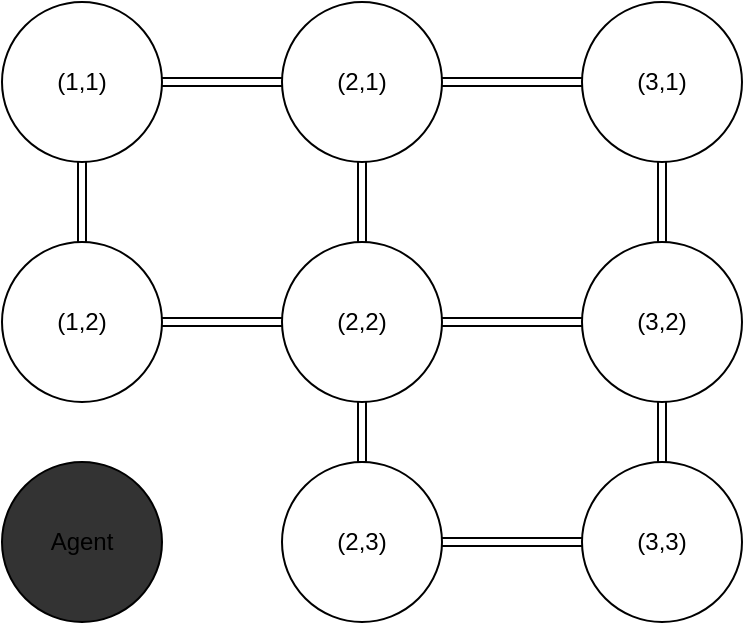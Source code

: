 <mxfile version="18.1.2" type="device"><diagram id="CdpkJ6mwwUgEgj9UtVcI" name="Page-1"><mxGraphModel dx="868" dy="403" grid="1" gridSize="10" guides="1" tooltips="1" connect="1" arrows="1" fold="1" page="1" pageScale="1" pageWidth="850" pageHeight="1100" math="0" shadow="0"><root><mxCell id="0"/><mxCell id="1" parent="0"/><mxCell id="p5XrgFlf0A44gq8CAXLe-15" style="edgeStyle=none;shape=link;rounded=0;orthogonalLoop=1;jettySize=auto;html=1;exitX=0.5;exitY=0;exitDx=0;exitDy=0;entryX=0.5;entryY=1;entryDx=0;entryDy=0;" edge="1" parent="1" source="p5XrgFlf0A44gq8CAXLe-1" target="p5XrgFlf0A44gq8CAXLe-3"><mxGeometry relative="1" as="geometry"/></mxCell><mxCell id="p5XrgFlf0A44gq8CAXLe-1" value="(2,2)" style="ellipse;whiteSpace=wrap;html=1;" vertex="1" parent="1"><mxGeometry x="360" y="200" width="80" height="80" as="geometry"/></mxCell><mxCell id="p5XrgFlf0A44gq8CAXLe-17" style="edgeStyle=none;shape=link;rounded=0;orthogonalLoop=1;jettySize=auto;html=1;entryX=0;entryY=0.5;entryDx=0;entryDy=0;" edge="1" parent="1" source="p5XrgFlf0A44gq8CAXLe-2" target="p5XrgFlf0A44gq8CAXLe-1"><mxGeometry relative="1" as="geometry"/></mxCell><mxCell id="p5XrgFlf0A44gq8CAXLe-19" style="edgeStyle=none;shape=link;rounded=0;orthogonalLoop=1;jettySize=auto;html=1;entryX=0.5;entryY=1;entryDx=0;entryDy=0;" edge="1" parent="1" source="p5XrgFlf0A44gq8CAXLe-2" target="p5XrgFlf0A44gq8CAXLe-4"><mxGeometry relative="1" as="geometry"/></mxCell><mxCell id="p5XrgFlf0A44gq8CAXLe-2" value="(1,2)" style="ellipse;whiteSpace=wrap;html=1;" vertex="1" parent="1"><mxGeometry x="220" y="200" width="80" height="80" as="geometry"/></mxCell><mxCell id="p5XrgFlf0A44gq8CAXLe-11" style="edgeStyle=none;shape=link;rounded=0;orthogonalLoop=1;jettySize=auto;html=1;exitX=1;exitY=0.5;exitDx=0;exitDy=0;" edge="1" parent="1" source="p5XrgFlf0A44gq8CAXLe-3" target="p5XrgFlf0A44gq8CAXLe-5"><mxGeometry relative="1" as="geometry"/></mxCell><mxCell id="p5XrgFlf0A44gq8CAXLe-3" value="(2,1)" style="ellipse;whiteSpace=wrap;html=1;" vertex="1" parent="1"><mxGeometry x="360" y="80" width="80" height="80" as="geometry"/></mxCell><mxCell id="p5XrgFlf0A44gq8CAXLe-10" style="rounded=0;orthogonalLoop=1;jettySize=auto;html=1;shape=link;" edge="1" parent="1" source="p5XrgFlf0A44gq8CAXLe-4" target="p5XrgFlf0A44gq8CAXLe-3"><mxGeometry relative="1" as="geometry"/></mxCell><mxCell id="p5XrgFlf0A44gq8CAXLe-4" value="(1,1)" style="ellipse;whiteSpace=wrap;html=1;" vertex="1" parent="1"><mxGeometry x="220" y="80" width="80" height="80" as="geometry"/></mxCell><mxCell id="p5XrgFlf0A44gq8CAXLe-12" style="edgeStyle=none;shape=link;rounded=0;orthogonalLoop=1;jettySize=auto;html=1;" edge="1" parent="1" source="p5XrgFlf0A44gq8CAXLe-5" target="p5XrgFlf0A44gq8CAXLe-6"><mxGeometry relative="1" as="geometry"/></mxCell><mxCell id="p5XrgFlf0A44gq8CAXLe-5" value="(3,1)" style="ellipse;whiteSpace=wrap;html=1;" vertex="1" parent="1"><mxGeometry x="510" y="80" width="80" height="80" as="geometry"/></mxCell><mxCell id="p5XrgFlf0A44gq8CAXLe-13" style="edgeStyle=none;shape=link;rounded=0;orthogonalLoop=1;jettySize=auto;html=1;exitX=0.5;exitY=1;exitDx=0;exitDy=0;entryX=0.5;entryY=0;entryDx=0;entryDy=0;" edge="1" parent="1" source="p5XrgFlf0A44gq8CAXLe-6" target="p5XrgFlf0A44gq8CAXLe-9"><mxGeometry relative="1" as="geometry"/></mxCell><mxCell id="p5XrgFlf0A44gq8CAXLe-14" style="edgeStyle=none;shape=link;rounded=0;orthogonalLoop=1;jettySize=auto;html=1;entryX=1;entryY=0.5;entryDx=0;entryDy=0;" edge="1" parent="1" source="p5XrgFlf0A44gq8CAXLe-6" target="p5XrgFlf0A44gq8CAXLe-1"><mxGeometry relative="1" as="geometry"/></mxCell><mxCell id="p5XrgFlf0A44gq8CAXLe-6" value="(3,2)" style="ellipse;whiteSpace=wrap;html=1;" vertex="1" parent="1"><mxGeometry x="510" y="200" width="80" height="80" as="geometry"/></mxCell><mxCell id="p5XrgFlf0A44gq8CAXLe-7" value="Agent" style="ellipse;whiteSpace=wrap;html=1;fillColor=#333333;" vertex="1" parent="1"><mxGeometry x="220" y="310" width="80" height="80" as="geometry"/></mxCell><mxCell id="p5XrgFlf0A44gq8CAXLe-21" style="edgeStyle=none;shape=link;rounded=0;orthogonalLoop=1;jettySize=auto;html=1;" edge="1" parent="1" source="p5XrgFlf0A44gq8CAXLe-8" target="p5XrgFlf0A44gq8CAXLe-1"><mxGeometry relative="1" as="geometry"/></mxCell><mxCell id="p5XrgFlf0A44gq8CAXLe-8" value="(2,3)" style="ellipse;whiteSpace=wrap;html=1;" vertex="1" parent="1"><mxGeometry x="360" y="310" width="80" height="80" as="geometry"/></mxCell><mxCell id="p5XrgFlf0A44gq8CAXLe-16" style="edgeStyle=none;shape=link;rounded=0;orthogonalLoop=1;jettySize=auto;html=1;exitX=0;exitY=0.5;exitDx=0;exitDy=0;" edge="1" parent="1" source="p5XrgFlf0A44gq8CAXLe-9" target="p5XrgFlf0A44gq8CAXLe-8"><mxGeometry relative="1" as="geometry"/></mxCell><mxCell id="p5XrgFlf0A44gq8CAXLe-9" value="(3,3)" style="ellipse;whiteSpace=wrap;html=1;" vertex="1" parent="1"><mxGeometry x="510" y="310" width="80" height="80" as="geometry"/></mxCell><mxCell id="p5XrgFlf0A44gq8CAXLe-18" style="edgeStyle=none;shape=link;rounded=0;orthogonalLoop=1;jettySize=auto;html=1;entryX=0.5;entryY=0;entryDx=0;entryDy=0;" edge="1" parent="1" source="p5XrgFlf0A44gq8CAXLe-2" target="p5XrgFlf0A44gq8CAXLe-2"><mxGeometry relative="1" as="geometry"/></mxCell><mxCell id="p5XrgFlf0A44gq8CAXLe-20" style="edgeStyle=none;shape=link;rounded=0;orthogonalLoop=1;jettySize=auto;html=1;entryX=0.5;entryY=0;entryDx=0;entryDy=0;" edge="1" parent="1" source="p5XrgFlf0A44gq8CAXLe-8" target="p5XrgFlf0A44gq8CAXLe-8"><mxGeometry relative="1" as="geometry"><Array as="points"><mxPoint x="400" y="280"/></Array></mxGeometry></mxCell></root></mxGraphModel></diagram></mxfile>